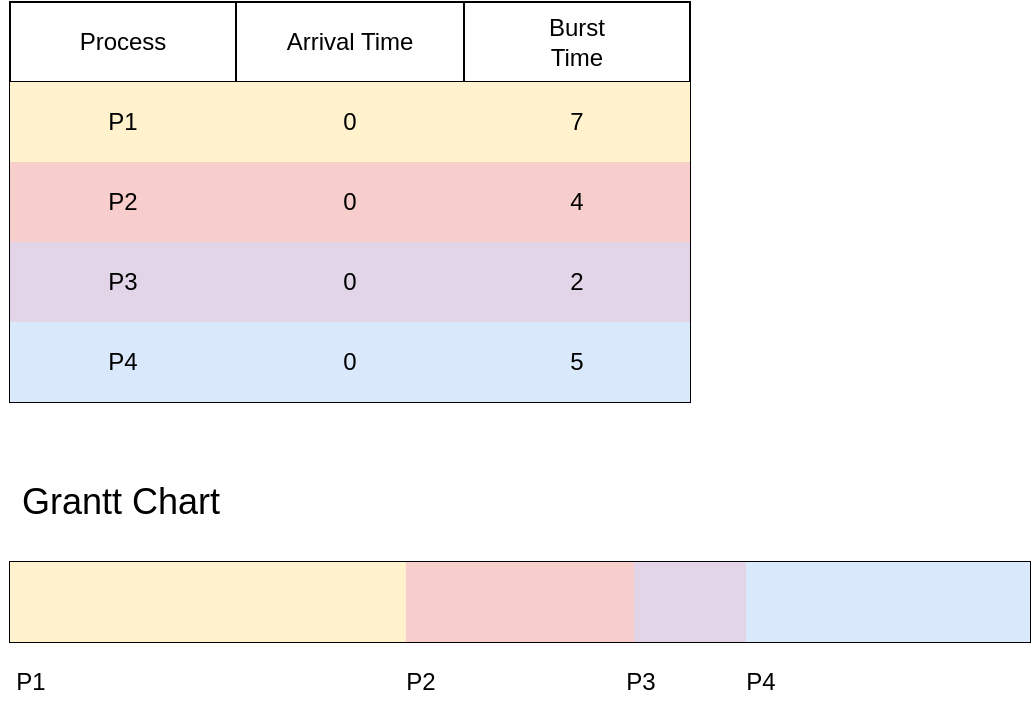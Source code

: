 <mxfile version="13.4.9" type="github">
  <diagram id="rqZdOOfoHOuq6Q5m792f" name="Page-1">
    <mxGraphModel dx="2066" dy="1105" grid="1" gridSize="10" guides="1" tooltips="1" connect="1" arrows="1" fold="1" page="1" pageScale="1" pageWidth="827" pageHeight="1169" math="0" shadow="0">
      <root>
        <mxCell id="0" />
        <mxCell id="1" parent="0" />
        <mxCell id="Cxc8kqA7QJ2XeSgn4g5_-1" value="" style="shape=table;html=1;whiteSpace=wrap;startSize=0;container=1;collapsible=0;childLayout=tableLayout;" vertex="1" parent="1">
          <mxGeometry x="480" y="300" width="340" height="200" as="geometry" />
        </mxCell>
        <mxCell id="Cxc8kqA7QJ2XeSgn4g5_-2" value="" style="shape=partialRectangle;html=1;whiteSpace=wrap;collapsible=0;dropTarget=0;pointerEvents=0;fillColor=none;top=0;left=0;bottom=0;right=0;points=[[0,0.5],[1,0.5]];portConstraint=eastwest;" vertex="1" parent="Cxc8kqA7QJ2XeSgn4g5_-1">
          <mxGeometry width="340" height="40" as="geometry" />
        </mxCell>
        <mxCell id="Cxc8kqA7QJ2XeSgn4g5_-3" value="Process" style="shape=partialRectangle;html=1;whiteSpace=wrap;connectable=0;overflow=hidden;fillColor=none;top=0;left=0;bottom=0;right=0;" vertex="1" parent="Cxc8kqA7QJ2XeSgn4g5_-2">
          <mxGeometry width="113" height="40" as="geometry" />
        </mxCell>
        <mxCell id="Cxc8kqA7QJ2XeSgn4g5_-4" value="Arrival Time" style="shape=partialRectangle;html=1;whiteSpace=wrap;connectable=0;overflow=hidden;fillColor=none;top=0;left=0;bottom=0;right=0;" vertex="1" parent="Cxc8kqA7QJ2XeSgn4g5_-2">
          <mxGeometry x="113" width="114" height="40" as="geometry" />
        </mxCell>
        <mxCell id="Cxc8kqA7QJ2XeSgn4g5_-5" value="Burst&lt;br&gt;Time" style="shape=partialRectangle;html=1;whiteSpace=wrap;connectable=0;overflow=hidden;fillColor=none;top=0;left=0;bottom=0;right=0;" vertex="1" parent="Cxc8kqA7QJ2XeSgn4g5_-2">
          <mxGeometry x="227" width="113" height="40" as="geometry" />
        </mxCell>
        <mxCell id="Cxc8kqA7QJ2XeSgn4g5_-6" value="" style="shape=partialRectangle;html=1;whiteSpace=wrap;collapsible=0;dropTarget=0;pointerEvents=0;fillColor=none;top=0;left=0;bottom=0;right=0;points=[[0,0.5],[1,0.5]];portConstraint=eastwest;" vertex="1" parent="Cxc8kqA7QJ2XeSgn4g5_-1">
          <mxGeometry y="40" width="340" height="40" as="geometry" />
        </mxCell>
        <mxCell id="Cxc8kqA7QJ2XeSgn4g5_-7" value="P1" style="shape=partialRectangle;html=1;whiteSpace=wrap;connectable=0;overflow=hidden;fillColor=#fff2cc;top=0;left=0;bottom=0;right=0;strokeColor=#d6b656;" vertex="1" parent="Cxc8kqA7QJ2XeSgn4g5_-6">
          <mxGeometry width="113" height="40" as="geometry" />
        </mxCell>
        <mxCell id="Cxc8kqA7QJ2XeSgn4g5_-8" value="0" style="shape=partialRectangle;html=1;whiteSpace=wrap;connectable=0;overflow=hidden;fillColor=#fff2cc;top=0;left=0;bottom=0;right=0;strokeColor=#d6b656;" vertex="1" parent="Cxc8kqA7QJ2XeSgn4g5_-6">
          <mxGeometry x="113" width="114" height="40" as="geometry" />
        </mxCell>
        <mxCell id="Cxc8kqA7QJ2XeSgn4g5_-9" value="7" style="shape=partialRectangle;html=1;whiteSpace=wrap;connectable=0;overflow=hidden;fillColor=#fff2cc;top=0;left=0;bottom=0;right=0;strokeColor=#d6b656;" vertex="1" parent="Cxc8kqA7QJ2XeSgn4g5_-6">
          <mxGeometry x="227" width="113" height="40" as="geometry" />
        </mxCell>
        <mxCell id="Cxc8kqA7QJ2XeSgn4g5_-10" value="" style="shape=partialRectangle;html=1;whiteSpace=wrap;collapsible=0;dropTarget=0;pointerEvents=0;fillColor=none;top=0;left=0;bottom=0;right=0;points=[[0,0.5],[1,0.5]];portConstraint=eastwest;" vertex="1" parent="Cxc8kqA7QJ2XeSgn4g5_-1">
          <mxGeometry y="80" width="340" height="40" as="geometry" />
        </mxCell>
        <mxCell id="Cxc8kqA7QJ2XeSgn4g5_-11" value="P2" style="shape=partialRectangle;html=1;whiteSpace=wrap;connectable=0;overflow=hidden;fillColor=#f8cecc;top=0;left=0;bottom=0;right=0;strokeColor=#b85450;" vertex="1" parent="Cxc8kqA7QJ2XeSgn4g5_-10">
          <mxGeometry width="113" height="40" as="geometry" />
        </mxCell>
        <mxCell id="Cxc8kqA7QJ2XeSgn4g5_-12" value="0" style="shape=partialRectangle;html=1;whiteSpace=wrap;connectable=0;overflow=hidden;fillColor=#f8cecc;top=0;left=0;bottom=0;right=0;strokeColor=#b85450;" vertex="1" parent="Cxc8kqA7QJ2XeSgn4g5_-10">
          <mxGeometry x="113" width="114" height="40" as="geometry" />
        </mxCell>
        <mxCell id="Cxc8kqA7QJ2XeSgn4g5_-13" value="4" style="shape=partialRectangle;html=1;whiteSpace=wrap;connectable=0;overflow=hidden;fillColor=#f8cecc;top=0;left=0;bottom=0;right=0;strokeColor=#b85450;" vertex="1" parent="Cxc8kqA7QJ2XeSgn4g5_-10">
          <mxGeometry x="227" width="113" height="40" as="geometry" />
        </mxCell>
        <mxCell id="Cxc8kqA7QJ2XeSgn4g5_-14" value="" style="shape=partialRectangle;html=1;whiteSpace=wrap;collapsible=0;dropTarget=0;pointerEvents=0;fillColor=none;top=0;left=0;bottom=0;right=0;points=[[0,0.5],[1,0.5]];portConstraint=eastwest;" vertex="1" parent="Cxc8kqA7QJ2XeSgn4g5_-1">
          <mxGeometry y="120" width="340" height="40" as="geometry" />
        </mxCell>
        <mxCell id="Cxc8kqA7QJ2XeSgn4g5_-15" value="P3" style="shape=partialRectangle;html=1;whiteSpace=wrap;connectable=0;overflow=hidden;fillColor=#e1d5e7;top=0;left=0;bottom=0;right=0;strokeColor=#9673a6;" vertex="1" parent="Cxc8kqA7QJ2XeSgn4g5_-14">
          <mxGeometry width="113" height="40" as="geometry" />
        </mxCell>
        <mxCell id="Cxc8kqA7QJ2XeSgn4g5_-16" value="0" style="shape=partialRectangle;html=1;whiteSpace=wrap;connectable=0;overflow=hidden;fillColor=#e1d5e7;top=0;left=0;bottom=0;right=0;strokeColor=#9673a6;" vertex="1" parent="Cxc8kqA7QJ2XeSgn4g5_-14">
          <mxGeometry x="113" width="114" height="40" as="geometry" />
        </mxCell>
        <mxCell id="Cxc8kqA7QJ2XeSgn4g5_-17" value="2" style="shape=partialRectangle;html=1;whiteSpace=wrap;connectable=0;overflow=hidden;fillColor=#e1d5e7;top=0;left=0;bottom=0;right=0;strokeColor=#9673a6;" vertex="1" parent="Cxc8kqA7QJ2XeSgn4g5_-14">
          <mxGeometry x="227" width="113" height="40" as="geometry" />
        </mxCell>
        <mxCell id="Cxc8kqA7QJ2XeSgn4g5_-18" value="" style="shape=partialRectangle;html=1;whiteSpace=wrap;collapsible=0;dropTarget=0;pointerEvents=0;fillColor=none;top=0;left=0;bottom=0;right=0;points=[[0,0.5],[1,0.5]];portConstraint=eastwest;" vertex="1" parent="Cxc8kqA7QJ2XeSgn4g5_-1">
          <mxGeometry y="160" width="340" height="40" as="geometry" />
        </mxCell>
        <mxCell id="Cxc8kqA7QJ2XeSgn4g5_-19" value="P4" style="shape=partialRectangle;html=1;whiteSpace=wrap;connectable=0;overflow=hidden;fillColor=#dae8fc;top=0;left=0;bottom=0;right=0;strokeColor=#6c8ebf;" vertex="1" parent="Cxc8kqA7QJ2XeSgn4g5_-18">
          <mxGeometry width="113" height="40" as="geometry" />
        </mxCell>
        <mxCell id="Cxc8kqA7QJ2XeSgn4g5_-20" value="0" style="shape=partialRectangle;html=1;whiteSpace=wrap;connectable=0;overflow=hidden;fillColor=#dae8fc;top=0;left=0;bottom=0;right=0;strokeColor=#6c8ebf;" vertex="1" parent="Cxc8kqA7QJ2XeSgn4g5_-18">
          <mxGeometry x="113" width="114" height="40" as="geometry" />
        </mxCell>
        <mxCell id="Cxc8kqA7QJ2XeSgn4g5_-21" value="5" style="shape=partialRectangle;html=1;whiteSpace=wrap;connectable=0;overflow=hidden;fillColor=#dae8fc;top=0;left=0;bottom=0;right=0;strokeColor=#6c8ebf;" vertex="1" parent="Cxc8kqA7QJ2XeSgn4g5_-18">
          <mxGeometry x="227" width="113" height="40" as="geometry" />
        </mxCell>
        <mxCell id="Cxc8kqA7QJ2XeSgn4g5_-22" value="" style="shape=table;html=1;whiteSpace=wrap;startSize=0;container=1;collapsible=0;childLayout=tableLayout;" vertex="1" parent="1">
          <mxGeometry x="480" y="580" width="510" height="40" as="geometry" />
        </mxCell>
        <mxCell id="Cxc8kqA7QJ2XeSgn4g5_-23" value="" style="shape=partialRectangle;html=1;whiteSpace=wrap;collapsible=0;dropTarget=0;pointerEvents=0;fillColor=none;top=0;left=0;bottom=0;right=0;points=[[0,0.5],[1,0.5]];portConstraint=eastwest;" vertex="1" parent="Cxc8kqA7QJ2XeSgn4g5_-22">
          <mxGeometry width="510" height="40" as="geometry" />
        </mxCell>
        <mxCell id="Cxc8kqA7QJ2XeSgn4g5_-24" value="" style="shape=partialRectangle;html=1;whiteSpace=wrap;connectable=0;overflow=hidden;fillColor=#fff2cc;top=0;left=0;bottom=0;right=0;strokeColor=#d6b656;" vertex="1" parent="Cxc8kqA7QJ2XeSgn4g5_-23">
          <mxGeometry width="28" height="40" as="geometry" />
        </mxCell>
        <mxCell id="Cxc8kqA7QJ2XeSgn4g5_-25" value="" style="shape=partialRectangle;html=1;whiteSpace=wrap;connectable=0;overflow=hidden;fillColor=#fff2cc;top=0;left=0;bottom=0;right=0;strokeColor=#d6b656;" vertex="1" parent="Cxc8kqA7QJ2XeSgn4g5_-23">
          <mxGeometry x="28" width="29" height="40" as="geometry" />
        </mxCell>
        <mxCell id="Cxc8kqA7QJ2XeSgn4g5_-26" value="" style="shape=partialRectangle;html=1;whiteSpace=wrap;connectable=0;overflow=hidden;fillColor=#fff2cc;top=0;left=0;bottom=0;right=0;strokeColor=#d6b656;" vertex="1" parent="Cxc8kqA7QJ2XeSgn4g5_-23">
          <mxGeometry x="57" width="28" height="40" as="geometry" />
        </mxCell>
        <mxCell id="Cxc8kqA7QJ2XeSgn4g5_-27" value="" style="shape=partialRectangle;html=1;whiteSpace=wrap;connectable=0;overflow=hidden;fillColor=#fff2cc;top=0;left=0;bottom=0;right=0;strokeColor=#d6b656;" vertex="1" parent="Cxc8kqA7QJ2XeSgn4g5_-23">
          <mxGeometry x="85" width="28" height="40" as="geometry" />
        </mxCell>
        <mxCell id="Cxc8kqA7QJ2XeSgn4g5_-28" value="" style="shape=partialRectangle;html=1;whiteSpace=wrap;connectable=0;overflow=hidden;fillColor=#fff2cc;top=0;left=0;bottom=0;right=0;strokeColor=#d6b656;" vertex="1" parent="Cxc8kqA7QJ2XeSgn4g5_-23">
          <mxGeometry x="113" width="29" height="40" as="geometry" />
        </mxCell>
        <mxCell id="Cxc8kqA7QJ2XeSgn4g5_-29" value="" style="shape=partialRectangle;html=1;whiteSpace=wrap;connectable=0;overflow=hidden;fillColor=#fff2cc;top=0;left=0;bottom=0;right=0;strokeColor=#d6b656;" vertex="1" parent="Cxc8kqA7QJ2XeSgn4g5_-23">
          <mxGeometry x="142" width="28" height="40" as="geometry" />
        </mxCell>
        <mxCell id="Cxc8kqA7QJ2XeSgn4g5_-30" value="" style="shape=partialRectangle;html=1;whiteSpace=wrap;connectable=0;overflow=hidden;fillColor=#fff2cc;top=0;left=0;bottom=0;right=0;strokeColor=#d6b656;" vertex="1" parent="Cxc8kqA7QJ2XeSgn4g5_-23">
          <mxGeometry x="170" width="28" height="40" as="geometry" />
        </mxCell>
        <mxCell id="Cxc8kqA7QJ2XeSgn4g5_-31" value="" style="shape=partialRectangle;html=1;whiteSpace=wrap;connectable=0;overflow=hidden;fillColor=#f8cecc;top=0;left=0;bottom=0;right=0;strokeColor=#b85450;" vertex="1" parent="Cxc8kqA7QJ2XeSgn4g5_-23">
          <mxGeometry x="198" width="29" height="40" as="geometry" />
        </mxCell>
        <mxCell id="Cxc8kqA7QJ2XeSgn4g5_-32" value="" style="shape=partialRectangle;html=1;whiteSpace=wrap;connectable=0;overflow=hidden;fillColor=#f8cecc;top=0;left=0;bottom=0;right=0;strokeColor=#b85450;" vertex="1" parent="Cxc8kqA7QJ2XeSgn4g5_-23">
          <mxGeometry x="227" width="28" height="40" as="geometry" />
        </mxCell>
        <mxCell id="Cxc8kqA7QJ2XeSgn4g5_-33" value="" style="shape=partialRectangle;html=1;whiteSpace=wrap;connectable=0;overflow=hidden;fillColor=#f8cecc;top=0;left=0;bottom=0;right=0;strokeColor=#b85450;" vertex="1" parent="Cxc8kqA7QJ2XeSgn4g5_-23">
          <mxGeometry x="255" width="28" height="40" as="geometry" />
        </mxCell>
        <mxCell id="Cxc8kqA7QJ2XeSgn4g5_-34" value="" style="shape=partialRectangle;html=1;whiteSpace=wrap;connectable=0;overflow=hidden;fillColor=#f8cecc;top=0;left=0;bottom=0;right=0;strokeColor=#b85450;" vertex="1" parent="Cxc8kqA7QJ2XeSgn4g5_-23">
          <mxGeometry x="283" width="29" height="40" as="geometry" />
        </mxCell>
        <mxCell id="Cxc8kqA7QJ2XeSgn4g5_-35" value="" style="shape=partialRectangle;html=1;whiteSpace=wrap;connectable=0;overflow=hidden;fillColor=#e1d5e7;top=0;left=0;bottom=0;right=0;strokeColor=#9673a6;" vertex="1" parent="Cxc8kqA7QJ2XeSgn4g5_-23">
          <mxGeometry x="312" width="28" height="40" as="geometry" />
        </mxCell>
        <mxCell id="Cxc8kqA7QJ2XeSgn4g5_-36" value="" style="shape=partialRectangle;html=1;whiteSpace=wrap;connectable=0;overflow=hidden;fillColor=#e1d5e7;top=0;left=0;bottom=0;right=0;strokeColor=#9673a6;" vertex="1" parent="Cxc8kqA7QJ2XeSgn4g5_-23">
          <mxGeometry x="340" width="28" height="40" as="geometry" />
        </mxCell>
        <mxCell id="Cxc8kqA7QJ2XeSgn4g5_-37" value="" style="shape=partialRectangle;html=1;whiteSpace=wrap;connectable=0;overflow=hidden;fillColor=#dae8fc;top=0;left=0;bottom=0;right=0;strokeColor=#6c8ebf;" vertex="1" parent="Cxc8kqA7QJ2XeSgn4g5_-23">
          <mxGeometry x="368" width="29" height="40" as="geometry" />
        </mxCell>
        <mxCell id="Cxc8kqA7QJ2XeSgn4g5_-38" value="" style="shape=partialRectangle;html=1;whiteSpace=wrap;connectable=0;overflow=hidden;fillColor=#dae8fc;top=0;left=0;bottom=0;right=0;strokeColor=#6c8ebf;" vertex="1" parent="Cxc8kqA7QJ2XeSgn4g5_-23">
          <mxGeometry x="397" width="28" height="40" as="geometry" />
        </mxCell>
        <mxCell id="Cxc8kqA7QJ2XeSgn4g5_-39" value="" style="shape=partialRectangle;html=1;whiteSpace=wrap;connectable=0;overflow=hidden;fillColor=#dae8fc;top=0;left=0;bottom=0;right=0;strokeColor=#6c8ebf;" vertex="1" parent="Cxc8kqA7QJ2XeSgn4g5_-23">
          <mxGeometry x="425" width="28" height="40" as="geometry" />
        </mxCell>
        <mxCell id="Cxc8kqA7QJ2XeSgn4g5_-40" value="" style="shape=partialRectangle;html=1;whiteSpace=wrap;connectable=0;overflow=hidden;fillColor=#dae8fc;top=0;left=0;bottom=0;right=0;strokeColor=#6c8ebf;" vertex="1" parent="Cxc8kqA7QJ2XeSgn4g5_-23">
          <mxGeometry x="453" width="29" height="40" as="geometry" />
        </mxCell>
        <mxCell id="Cxc8kqA7QJ2XeSgn4g5_-41" value="" style="shape=partialRectangle;html=1;whiteSpace=wrap;connectable=0;overflow=hidden;fillColor=#dae8fc;top=0;left=0;bottom=0;right=0;strokeColor=#6c8ebf;" vertex="1" parent="Cxc8kqA7QJ2XeSgn4g5_-23">
          <mxGeometry x="482" width="28" height="40" as="geometry" />
        </mxCell>
        <mxCell id="Cxc8kqA7QJ2XeSgn4g5_-42" value="&lt;font style=&quot;font-size: 18px&quot;&gt;Grantt Chart&lt;/font&gt;" style="text;html=1;align=center;verticalAlign=middle;resizable=0;points=[];autosize=1;" vertex="1" parent="1">
          <mxGeometry x="480" y="540" width="110" height="20" as="geometry" />
        </mxCell>
        <mxCell id="Cxc8kqA7QJ2XeSgn4g5_-43" value="P1" style="text;html=1;align=center;verticalAlign=middle;resizable=0;points=[];autosize=1;" vertex="1" parent="1">
          <mxGeometry x="475" y="630" width="30" height="20" as="geometry" />
        </mxCell>
        <mxCell id="Cxc8kqA7QJ2XeSgn4g5_-44" value="P2" style="text;html=1;align=center;verticalAlign=middle;resizable=0;points=[];autosize=1;" vertex="1" parent="1">
          <mxGeometry x="670" y="630" width="30" height="20" as="geometry" />
        </mxCell>
        <mxCell id="Cxc8kqA7QJ2XeSgn4g5_-45" value="P3" style="text;html=1;align=center;verticalAlign=middle;resizable=0;points=[];autosize=1;" vertex="1" parent="1">
          <mxGeometry x="780" y="630" width="30" height="20" as="geometry" />
        </mxCell>
        <mxCell id="Cxc8kqA7QJ2XeSgn4g5_-46" value="P4" style="text;html=1;align=center;verticalAlign=middle;resizable=0;points=[];autosize=1;" vertex="1" parent="1">
          <mxGeometry x="840" y="630" width="30" height="20" as="geometry" />
        </mxCell>
      </root>
    </mxGraphModel>
  </diagram>
</mxfile>
